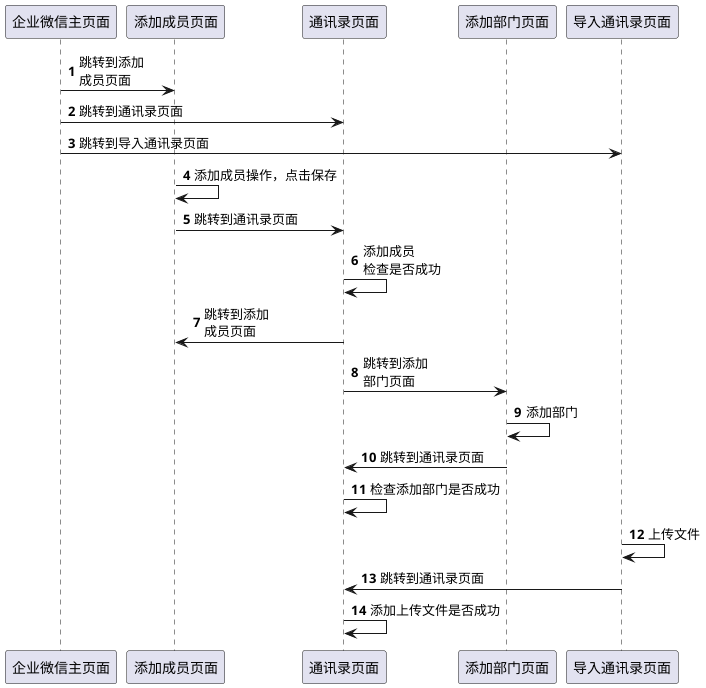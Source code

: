 @startuml
'https://plantuml.com/sequence-diagram

autonumber

participant 企业微信主页面 as main
participant 添加成员页面 as add_member
participant 通讯录页面 as contact
participant 添加部门页面 as add_department
participant 导入通讯录页面 as import_contact



main -> add_member: 跳转到添加\n成员页面
main -> contact: 跳转到通讯录页面
main -> import_contact: 跳转到导入通讯录页面
add_member -> add_member: 添加成员操作，点击保存
add_member -> contact: 跳转到通讯录页面
contact -> contact: 添加成员\n检查是否成功
contact -> add_member: 跳转到添加\n成员页面
contact-> add_department: 跳转到添加\n部门页面
add_department-> add_department: 添加部门
add_department-> contact: 跳转到通讯录页面
contact -> contact: 检查添加部门是否成功
import_contact-> import_contact: 上传文件
import_contact-> contact: 跳转到通讯录页面
contact -> contact: 添加上传文件是否成功

@enduml